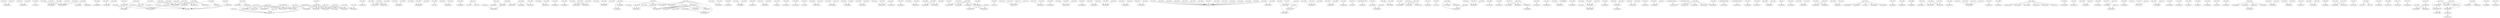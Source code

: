 digraph code {
  "0x08000190" [label="sym._1573"];
  "0x08000190" -> "0x0800005c";
  "0x0800005c" [label="fcn.0800005c"];
  "0x080001c0" [label="sym._1571"];
  "0x080001c0" -> "0x0800005c";
  "0x0800005c" [label="fcn.0800005c"];
  "0x080214c0" [label="sym._2973"];
  "0x080214c0" -> "0x080400d4";
  "0x080400d4" [label="fcn.080400d4"];
  "0x08029df8" [label="sym._4393"];
  "0x08029df8" -> "0x08029c34";
  "0x08029c34" [label="sym._4395"];
  "0x080596ec" [label="sym._2846"];
  "0x080596ec" -> "0x080590b4";
  "0x080590b4" [label="fcn.080590b4"];
  "0x080596ec" -> "0x08059684";
  "0x08059684" [label="fcn.08059684"];
  "0x0805973c" [label="sym._2853"];
  "0x0805973c" -> "0x08059684";
  "0x08059684" [label="fcn.08059684"];
  "0x0805973c" -> "0x080590b4";
  "0x080590b4" [label="fcn.080590b4"];
  "0x0805978c" [label="sym._2851"];
  "0x0805978c" -> "0x08059684";
  "0x08059684" [label="fcn.08059684"];
  "0x080597fc" [label="sym._2842"];
  "0x080597fc" -> "0x08059684";
  "0x08059684" [label="fcn.08059684"];
  "0x08059db0" [label="sym._2838"];
  "0x08059db0" -> "0x08059840";
  "0x08059840" [label="fcn.08059840"];
  "0x0805a968" [label="sym._2856"];
  "0x0805a968" -> "0x08059684";
  "0x08059684" [label="fcn.08059684"];
  "0x0805a968" -> "0x0805a7f8";
  "0x0805a7f8" [label="fcn.0805a7f8"];
  "0x0805a968" -> "0x0805a6b4";
  "0x0805a6b4" [label="fcn.0805a6b4"];
  "0x0805aa4c" [label="sym._2829"];
  "0x0805aa4c" -> "0x080b5348";
  "0x080b5348" [label="fcn.080b5348"];
  "0x0805abf8" [label="sym._2855"];
  "0x0805abf8" -> "0x08059684";
  "0x08059684" [label="fcn.08059684"];
  "0x0805abf8" -> "0x080590b4";
  "0x080590b4" [label="fcn.080590b4"];
  "0x0805f7f0" [label="sym._4337"];
  "0x0805f7f0" -> "0x0805ed5c";
  "0x0805ed5c" [label="fcn.0805ed5c"];
  "0x0805f7f0" -> "0x0805f2e4";
  "0x0805f2e4" [label="fcn.0805f2e4"];
  "0x0805f920" [label="sym._4339"];
  "0x0805f920" -> "0x0805ed5c";
  "0x0805ed5c" [label="fcn.0805ed5c"];
  "0x0805f920" -> "0x0805f888";
  "0x0805f888" [label="fcn.0805f888"];
  "0x080600e8" [label="sym._4341"];
  "0x080600e8" -> "0x0805feb8";
  "0x0805feb8" [label="fcn.0805feb8"];
  "0x080601f0" [label="sym._4338"];
  "0x080601f0" -> "0x0805feb8";
  "0x0805feb8" [label="fcn.0805feb8"];
  "0x080601f0" -> "0x0805f2e4";
  "0x0805f2e4" [label="fcn.0805f2e4"];
  "0x080601f0" -> "0x0805fb7c";
  "0x0805fb7c" [label="fcn.0805fb7c"];
  "0x0806038c" [label="sym._4330"];
  "0x0806038c" -> "0x0805ed5c";
  "0x0805ed5c" [label="fcn.0805ed5c"];
  "0x0806038c" -> "0x0805f2e4";
  "0x0805f2e4" [label="fcn.0805f2e4"];
  "0x0806059c" [label="sym._4332"];
  "0x0806059c" -> "0x0805f2e4";
  "0x0805f2e4" [label="fcn.0805f2e4"];
  "0x0806059c" -> "0x0805ed5c";
  "0x0805ed5c" [label="fcn.0805ed5c"];
  "0x0806059c" -> "0x0805f888";
  "0x0805f888" [label="fcn.0805f888"];
  "0x08060aec" [label="sym._4342"];
  "0x08060aec" -> "0x0805ed5c";
  "0x0805ed5c" [label="fcn.0805ed5c"];
  "0x08061568" [label="sym._4340"];
  "0x08061568" -> "0x0805feb8";
  "0x0805feb8" [label="fcn.0805feb8"];
  "0x08061918" [label="sym._4333"];
  "0x08061918" -> "0x0805feb8";
  "0x0805feb8" [label="fcn.0805feb8"];
  "0x08061918" -> "0x080c33f8";
  "0x080c33f8" [label="sym._2147"];
  "0x08061de0" [label="sym._4335"];
  "0x08061de0" -> "0x0805f2e4";
  "0x0805f2e4" [label="fcn.0805f2e4"];
  "0x08061de0" -> "0x080614a8";
  "0x080614a8" [label="fcn.080614a8"];
  "0x080621a0" [label="sym._4343"];
  "0x080621a0" -> "0x0805feb8";
  "0x0805feb8" [label="fcn.0805feb8"];
  "0x080627d0" [label="sym._4331"];
  "0x080627d0" -> "0x0805feb8";
  "0x0805feb8" [label="fcn.0805feb8"];
  "0x080627d0" -> "0x08062430";
  "0x08062430" [label="fcn.08062430"];
  "0x080627d0" -> "0x0806216c";
  "0x0806216c" [label="fcn.0806216c"];
  "0x080627d0" -> "0x0805ed5c";
  "0x0805ed5c" [label="fcn.0805ed5c"];
  "0x080628fc" [label="sym._4336"];
  "0x080628fc" -> "0x0805feb8";
  "0x0805feb8" [label="fcn.0805feb8"];
  "0x080628fc" -> "0x0805f2e4";
  "0x0805f2e4" [label="fcn.0805f2e4"];
  "0x080628fc" -> "0x08062430";
  "0x08062430" [label="fcn.08062430"];
  "0x080628fc" -> "0x0806216c";
  "0x0806216c" [label="fcn.0806216c"];
  "0x080628fc" -> "0x0806210c";
  "0x0806210c" [label="fcn.0806210c"];
  "0x0806553c" [label="sym._1955"];
  "0x0806553c" -> "0x080651a0";
  "0x080651a0" [label="fcn.080651a0"];
  "0x0806553c" -> "0x080652a0";
  "0x080652a0" [label="fcn.080652a0"];
  "0x0806b014" [label="sym._1733"];
  "0x0806b014" -> "0x0806a4c4";
  "0x0806a4c4" [label="fcn.0806a4c4"];
  "0x08079728" [label="sym._1736"];
  "0x08079728" -> "0x0806a588";
  "0x0806a588" [label="fcn.0806a588"];
  "0x08079728" -> "0x08073850";
  "0x08073850" [label="fcn.08073850"];
  "0x08079728" -> "0x0806b2d0";
  "0x0806b2d0" [label="fcn.0806b2d0"];
  "0x08079728" -> "0x08075010";
  "0x08075010" [label="fcn.08075010"];
  "0x08079728" -> "0x0806a4c4";
  "0x0806a4c4" [label="fcn.0806a4c4"];
  "0x08079728" -> "0x08073974";
  "0x08073974" [label="fcn.08073974"];
  "0x08076a64" [label="sym._2168"];
  "0x08076a64" -> "0x08072b6c";
  "0x08072b6c" [label="fcn.08072b6c"];
  "0x08076a64" -> "0x0806a70c";
  "0x0806a70c" [label="fcn.0806a70c"];
  "0x08076a64" -> "0x0806aaac";
  "0x0806aaac" [label="fcn.0806aaac"];
  "0x08089170" [label="sym._2000"];
  "0x08089170" -> "0x08088c78";
  "0x08088c78" [label="fcn.08088c78"];
  "0x0808a09c" [label="sym._1989"];
  "0x0808a09c" -> "0x08113ce0";
  "0x08113ce0" [label="fcn.08113ce0"];
  "0x0808a09c" -> "0x08111f78";
  "0x08111f78" [label="fcn.08111f78"];
  "0x0808a598" [label="sym._2012"];
  "0x0808a598" -> "0x080893ec";
  "0x080893ec" [label="fcn.080893ec"];
  "0x0808a654" [label="sym._2006"];
  "0x0808a654" -> "0x080893ec";
  "0x080893ec" [label="fcn.080893ec"];
  "0x0809417c" [label="sym._2298"];
  "0x0809417c" -> "0x080939b8";
  "0x080939b8" [label="fcn.080939b8"];
  "0x080973a0" [label="sym._4423"];
  "0x080973a0" -> "0x080939b8";
  "0x080939b8" [label="fcn.080939b8"];
  "0x08096454" [label="sym._2249"];
  "0x08096454" -> "0x08095af4";
  "0x08095af4" [label="sym._2261"];
  "0x0809a2f8" [label="sym._1578"];
  "0x0809a2f8" -> "0x080939b8";
  "0x080939b8" [label="fcn.080939b8"];
  "0x080970c0" [label="sym._2264"];
  "0x080970c0" -> "0x08093c94";
  "0x08093c94" [label="fcn.08093c94"];
  "0x080998b8" [label="sym._2280"];
  "0x080998b8" -> "0x08098f68";
  "0x08098f68" [label="fcn.08098f68"];
  "0x0809b380" [label="sym._2271"];
  "0x0809b380" -> "0x08096884";
  "0x08096884" [label="sym._2220"];
  "0x0809b380" -> "0x0809712c";
  "0x0809712c" [label="sym._2270"];
  "0x080a3594" [label="sym._4059"];
  "0x080a3594" -> "0x080a3490";
  "0x080a3490" [label="fcn.080a3490"];
  "0x080a3894" [label="sym._4004"];
  "0x080a3894" -> "0x080a37a4";
  "0x080a37a4" [label="fcn.080a37a4"];
  "0x080a3a54" [label="sym._4058"];
  "0x080a3a54" -> "0x080a37a4";
  "0x080a37a4" [label="fcn.080a37a4"];
  "0x080a4734" [label="sym._4239"];
  "0x080a4734" -> "0x080a3ed4";
  "0x080a3ed4" [label="fcn.080a3ed4"];
  "0x080aa684" [label="sym._4202"];
  "0x080aa684" -> "0x080a3ed4";
  "0x080a3ed4" [label="fcn.080a3ed4"];
  "0x080aa684" -> "0x080a44f4";
  "0x080a44f4" [label="fcn.080a44f4"];
  "0x080aa684" -> "0x080aa05c";
  "0x080aa05c" [label="fcn.080aa05c"];
  "0x080aa290" [label="sym._4064"];
  "0x080aa290" -> "0x080aa05c";
  "0x080aa05c" [label="fcn.080aa05c"];
  "0x080aa290" -> "0x080a3f3c";
  "0x080a3f3c" [label="fcn.080a3f3c"];
  "0x080a3f3c" [label="fcn.080a3f3c"];
  "0x080a3f3c" -> "0x080a3490";
  "0x080a3490" [label="fcn.080a3490"];
  "0x080a8188" [label="sym._4270"];
  "0x080a8188" -> "0x080a801c";
  "0x080a801c" [label="fcn.080a801c"];
  "0x080ba210" [label="sym._1199"];
  "0x080ba210" -> "0x080b991c";
  "0x080b991c" [label="fcn.080b991c"];
  "0x080ba810" [label="sym._1233"];
  "0x080ba810" -> "0x080ba164";
  "0x080ba164" [label="fcn.080ba164"];
  "0x080ba810" -> "0x080ba720";
  "0x080ba720" [label="fcn.080ba720"];
  "0x080bbddc" [label="sym._1236"];
  "0x080bbddc" -> "0x080ba164";
  "0x080ba164" [label="fcn.080ba164"];
  "0x080bbddc" -> "0x080ba720";
  "0x080ba720" [label="fcn.080ba720"];
  "0x080bde14" [label="sym._1293"];
  "0x080bde14" -> "0x080bdcfc";
  "0x080bdcfc" [label="fcn.080bdcfc"];
  "0x080c02f0" [label="sym._2326"];
  "0x080c02f0" -> "0x080c01e0";
  "0x080c01e0" [label="fcn.080c01e0"];
  "0x080c0470" [label="sym._2320"];
  "0x080c0470" -> "0x080bfc54";
  "0x080bfc54" [label="fcn.080bfc54"];
  "0x080c0470" -> "0x080c01e0";
  "0x080c01e0" [label="fcn.080c01e0"];
  "0x080c0558" [label="sym._2328"];
  "0x080c0558" -> "0x080c01e0";
  "0x080c01e0" [label="fcn.080c01e0"];
  "0x080c0d70" [label="sym._2321"];
  "0x080c0d70" -> "0x080bfdb0";
  "0x080bfdb0" [label="fcn.080bfdb0"];
  "0x080c0d70" -> "0x080bf050";
  "0x080bf050" [label="fcn.080bf050"];
  "0x080c0d70" -> "0x080c08f4";
  "0x080c08f4" [label="fcn.080c08f4"];
  "0x080c0d70" -> "0x080bfc54";
  "0x080bfc54" [label="fcn.080bfc54"];
  "0x080c0d70" -> "0x080bfbc8";
  "0x080bfbc8" [label="fcn.080bfbc8"];
  "0x080c0d70" -> "0x080bfe28";
  "0x080bfe28" [label="fcn.080bfe28"];
  "0x080c0d70" -> "0x080bfc14";
  "0x080bfc14" [label="fcn.080bfc14"];
  "0x080c0d70" -> "0x080c0114";
  "0x080c0114" [label="fcn.080c0114"];
  "0x080c1b90" [label="sym._2319"];
  "0x080c1b90" -> "0x080bfdb0";
  "0x080bfdb0" [label="fcn.080bfdb0"];
  "0x080c1b90" -> "0x080c1960";
  "0x080c1960" [label="fcn.080c1960"];
  "0x080c1b90" -> "0x080c02f0";
  "0x080c02f0" [label="sym._2326"];
  "0x080c38a0" [label="sym._2154"];
  "0x080c38a0" -> "0x080c37e0";
  "0x080c37e0" [label="fcn.080c37e0"];
  "0x080c38c0" [label="sym._2145"];
  "0x080c38c0" -> "0x080c37e0";
  "0x080c37e0" [label="fcn.080c37e0"];
  "0x080c38c0" -> "0x080c33f8";
  "0x080c33f8" [label="sym._2147"];
  "0x080c3b4c" [label="sym._2151"];
  "0x080c3b4c" -> "0x080c3a94";
  "0x080c3a94" [label="fcn.080c3a94"];
  "0x080d8088" [label="sym._3041"];
  "0x080d8088" -> "0x080d78ec";
  "0x080d78ec" [label="fcn.080d78ec"];
  "0x080df8ec" [label="sym._2591"];
  "0x080df8ec" -> "0x080df884";
  "0x080df884" [label="fcn.080df884"];
  "0x080ecd48" [label="sym._5064"];
  "0x080ecd48" -> "0x080ec978";
  "0x080ec978" [label="fcn.080ec978"];
  "0x080f29c8" [label="sym._5131"];
  "0x080f29c8" -> "0x080f2970";
  "0x080f2970" [label="fcn.080f2970"];
  "0x080f2cd0" [label="sym._3554"];
  "0x080f2cd0" -> "0x080f2970";
  "0x080f2970" [label="fcn.080f2970"];
  "0x080ff1d4" [label="sym._5118"];
  "0x080ff1d4" -> "0x080feecc";
  "0x080feecc" [label="fcn.080feecc"];
  "0x08106198" [label="sym._3545"];
  "0x08106198" -> "0x08105e1c";
  "0x08105e1c" [label="fcn.08105e1c"];
  "0x08106800" [label="sym._5030"];
  "0x08106800" -> "0x081060a0";
  "0x081060a0" [label="fcn.081060a0"];
  "0x0810af6c" [label="sym._3817"];
  "0x0810af6c" -> "0x0810a6d0";
  "0x0810a6d0" [label="sym._3843"];
  "0x08117988" [label="sym._3319"];
  "0x08117988" -> "0x0811794c";
  "0x0811794c" [label="fcn.0811794c"];
  "0x08117a0c" [label="sym._3330"];
  "0x08117a0c" -> "0x0811794c";
  "0x0811794c" [label="fcn.0811794c"];
  "0x0814b3bc" [label="sym._1156"];
  "0x0814b3bc" -> "0x0814b0b8";
  "0x0814b0b8" [label="fcn.0814b0b8"];
  "0x0814b708" [label="sym._1146"];
  "0x0814b708" -> "0x0814b0b8";
  "0x0814b0b8" [label="fcn.0814b0b8"];
  "0x0814c99c" [label="sym._995"];
  "0x0814c99c" -> "0x0814c698";
  "0x0814c698" [label="fcn.0814c698"];
  "0x0814cce8" [label="sym._985"];
  "0x0814cce8" -> "0x0814c698";
  "0x0814c698" [label="fcn.0814c698"];
  "0x0814e034" [label="sym._1044"];
  "0x0814e034" -> "0x0814dc6c";
  "0x0814dc6c" [label="fcn.0814dc6c"];
  "0x0814e234" [label="sym._1034"];
  "0x0814e234" -> "0x0814dc6c";
  "0x0814dc6c" [label="fcn.0814dc6c"];
  "0x08151704" [label="sym._4532"];
  "0x08151704" -> "0x08151334";
  "0x08151334" [label="fcn.08151334"];
  "0x08052ec4" [label="sym._4728"];
  "0x08052ec4" -> "0x08052bf0";
  "0x08052bf0" [label="fcn.08052bf0"];
  "0x08035984" [label="sym._2467"];
  "0x08035984" -> "0x0806a4c4";
  "0x0806a4c4" [label="fcn.0806a4c4"];
  "0x08115e10" [label="sym._3855"];
  "0x08115e10" -> "0x08111f78";
  "0x08111f78" [label="fcn.08111f78"];
  "0x08115e10" -> "0x08113ce0";
  "0x08113ce0" [label="fcn.08113ce0"];
  "0x0804ee8c" [label="sym._2347"];
  "0x0804ee8c" -> "0x0804e1d4";
  "0x0804e1d4" [label="fcn.0804e1d4"];
  "0x08115bac" [label="sym._3854"];
  "0x08115bac" -> "0x08111f78";
  "0x08111f78" [label="fcn.08111f78"];
  "0x08115bac" -> "0x08113ce0";
  "0x08113ce0" [label="fcn.08113ce0"];
  "0x080ad940" [label="sym._4065"];
  "0x080ad940" -> "0x080a4a68";
  "0x080a4a68" [label="fcn.080a4a68"];
  "0x080ad940" -> "0x080ab734";
  "0x080ab734" [label="fcn.080ab734"];
  "0x080851dc" [label="sym._4750"];
  "0x080851dc" -> "0x08082d50";
  "0x08082d50" [label="fcn.08082d50"];
  "0x081170cc" [label="sym._934"];
  "0x081170cc" -> "0x081131c8";
  "0x081131c8" [label="sym._1371"];
  "0x08080514" [label="sym._1723"];
  "0x08080514" -> "0x0807f73c";
  "0x0807f73c" [label="fcn.0807f73c"];
  "0x08084a2c" [label="sym._4749"];
  "0x08084a2c" -> "0x08082b48";
  "0x08082b48" [label="fcn.08082b48"];
  "0x08084a2c" -> "0x08083264";
  "0x08083264" [label="fcn.08083264"];
  "0x08084a2c" -> "0x08083a40";
  "0x08083a40" [label="fcn.08083a40"];
  "0x08084a2c" -> "0x08082d50";
  "0x08082d50" [label="fcn.08082d50"];
  "0x08034a08" [label="sym._1757"];
  "0x08034a08" -> "0x08033d74";
  "0x08033d74" [label="fcn.08033d74"];
  "0x08036aa4" [label="sym._2468"];
  "0x08036aa4" -> "0x08033408";
  "0x08033408" [label="fcn.08033408"];
  "0x08110b40" [label="sym._1493"];
  "0x08110b40" -> "0x0811093c";
  "0x0811093c" [label="fcn.0811093c"];
  "0x080ef3d8" [label="sym._3579"];
  "0x080ef3d8" -> "0x080e6f30";
  "0x080e6f30" [label="unk.0x80e6f30"];
  "0x08020af4" [label="sym._1975"];
  "0x08020af4" -> "0x0801f520";
  "0x0801f520" [label="fcn.0801f520"];
  "0x08053e98" [label="sym._2348"];
  "0x08053e98" -> "0x08052e68";
  "0x08052e68" [label="fcn.08052e68"];
  "0x0805e32c" [label="sym._2759"];
  "0x0805e32c" -> "0x0805e194";
  "0x0805e194" [label="fcn.0805e194"];
  "0x0815207c" [label="sym._4543"];
  "0x0815207c" -> "0x0815151c";
  "0x0815151c" [label="fcn.0815151c"];
  "0x0811e684" [label="sym._549"];
  "0x0811e684" -> "0x0811dddc";
  "0x0811dddc" [label="fcn.0811dddc"];
  "0x0811e684" -> "0x0811d960";
  "0x0811d960" [label="fcn.0811d960"];
  "0x080a8e80" [label="sym._4164"];
  "0x080a8e80" -> "0x080a6774";
  "0x080a6774" [label="fcn.080a6774"];
  "0x0805b934" [label="sym._2764"];
  "0x0805b934" -> "0x0805a674";
  "0x0805a674" [label="fcn.0805a674"];
  "0x0807e0b8" [label="case.0x803f02c.1"];
  "0x0807e0b8" -> "0x0806a588";
  "0x0806a588" [label="fcn.0806a588"];
  "0x0807e0b8" -> "0x08073850";
  "0x08073850" [label="fcn.08073850"];
  "0x0807e0b8" -> "0x0806a4c4";
  "0x0806a4c4" [label="fcn.0806a4c4"];
  "0x0807e0b8" -> "0x08073974";
  "0x08073974" [label="fcn.08073974"];
  "0x0807e1c8" [label="case.0x803f02c.2"];
  "0x0807e1c8" -> "0x08072b04";
  "0x08072b04" [label="fcn.08072b04"];
  "0x0807e1c8" -> "0x0806a70c";
  "0x0806a70c" [label="fcn.0806a70c"];
  "0x0807e1c8" -> "0x0806aaac";
  "0x0806aaac" [label="fcn.0806aaac"];
  "0x0807e1c8" -> "0x08073850";
  "0x08073850" [label="fcn.08073850"];
  "0x0807e1c8" -> "0x0806a4c4";
  "0x0806a4c4" [label="fcn.0806a4c4"];
  "0x0807e1c8" -> "0x08073974";
  "0x08073974" [label="fcn.08073974"];
  "0x0805e484" [label="sym._2941"];
  "0x0805e484" -> "0x0805e194";
  "0x0805e194" [label="fcn.0805e194"];
  "0x080e22c4" [label="sym._2735"];
  "0x080e22c4" -> "0x080e2008";
  "0x080e2008" [label="fcn.080e2008"];
  "0x0810c3bc" [label="sym._3732"];
  "0x0810c3bc" -> "0x0810b728";
  "0x0810b728" [label="sym._3828"];
  "0x080249e8" [label="case.0x801241c.29"];
  "0x080249e8" -> "0x080215fc";
  "0x080215fc" [label="fcn.080215fc"];
  "0x0805304c" [label="sym._2355"];
  "0x0805304c" -> "0x08052dbc";
  "0x08052dbc" [label="fcn.08052dbc"];
  "0x080ad3e0" [label="sym._4068"];
  "0x080ad3e0" -> "0x080ab734";
  "0x080ab734" [label="fcn.080ab734"];
  "0x080ad3e0" -> "0x080a4a68";
  "0x080a4a68" [label="fcn.080a4a68"];
  "0x0805b0d4" [label="sym._2864"];
  "0x0805b0d4" -> "0x0805a674";
  "0x0805a674" [label="fcn.0805a674"];
  "0x08125e84" [label="sym._506"];
  "0x08125e84" -> "0x081240d4";
  "0x081240d4" [label="fcn.081240d4"];
  "0x080bfcbc" [label="sym._2324"];
  "0x080bfcbc" -> "0x080bfc54";
  "0x080bfc54" [label="fcn.080bfc54"];
  "0x080bfcbc" -> "0x080bfc14";
  "0x080bfc14" [label="fcn.080bfc14"];
  "0x080bfcbc" -> "0x080bfbc8";
  "0x080bfbc8" [label="fcn.080bfbc8"];
  "0x0811ae28" [label="sym._3744"];
  "0x0811ae28" -> "0x08119dd4";
  "0x08119dd4" [label="fcn.08119dd4"];
  "0x0801fd2c" [label="sym._2783"];
  "0x0801fd2c" -> "0x0801f520";
  "0x0801f520" [label="fcn.0801f520"];
  "0x0801fd2c" -> "0x0801f490";
  "0x0801f490" [label="fcn.0801f490"];
  "0x080b11fc" [label="sym._4113"];
  "0x080b11fc" -> "0x080afc04";
  "0x080afc04" [label="fcn.080afc04"];
  "0x080ae3f4" [label="sym._4066"];
  "0x080ae3f4" -> "0x080ab734";
  "0x080ab734" [label="fcn.080ab734"];
  "0x08116f68" [label="sym._935"];
  "0x08116f68" -> "0x081130d4";
  "0x081130d4" [label="sym._1374"];
  "0x08018b3c" [label="sym._4950"];
  "0x08018b3c" -> "0x08012f5c";
  "0x08012f5c" [label="fcn.08012f5c"];
  "0x08018b3c" -> "0x080130b8";
  "0x080130b8" [label="fcn.080130b8"];
  "0x08018b3c" -> "0x08012fac";
  "0x08012fac" [label="fcn.08012fac"];
  "0x080e4ca4" [label="sym._3510"];
  "0x080e4ca4" -> "0x080e434c";
  "0x080e434c" [label="fcn.080e434c"];
  "0x08147680" [label="sym._1684"];
  "0x08147680" -> "0x081474a4";
  "0x081474a4" [label="fcn.081474a4"];
  "0x08075e70" [label="sym._4514"];
  "0x08075e70" -> "0x08072b6c";
  "0x08072b6c" [label="fcn.08072b6c"];
  "0x08075e70" -> "0x0806a70c";
  "0x0806a70c" [label="fcn.0806a70c"];
  "0x08075e70" -> "0x0806a94c";
  "0x0806a94c" [label="fcn.0806a94c"];
  "0x08141fb8" [label="sym._3760"];
  "0x08141fb8" -> "0x08140720";
  "0x08140720" [label="fcn.08140720"];
  "0x080c3b90" [label="sym._2167"];
  "0x080c3b90" -> "0x080c3a94";
  "0x080c3a94" [label="fcn.080c3a94"];
  "0x08069400" [label="sym._2712"];
  "0x08069400" -> "0x08066c50";
  "0x08066c50" [label="fcn.08066c50"];
  "0x08069400" -> "0x08066c28";
  "0x08066c28" [label="fcn.08066c28"];
  "0x0805e604" [label="sym._2562"];
  "0x0805e604" -> "0x0805e40c";
  "0x0805e40c" [label="fcn.0805e40c"];
  "0x0815256c" [label="sym._4542"];
  "0x0815256c" -> "0x0815151c";
  "0x0815151c" [label="fcn.0815151c"];
  "0x0800e800" [label="sym._1974"];
  "0x0800e800" -> "0x0800add0";
  "0x0800add0" [label="unk.0x800add0"];
  "0x080c26c0" [label="sym._2329"];
  "0x080c26c0" -> "0x080bf050";
  "0x080bf050" [label="fcn.080bf050"];
  "0x080c26c0" -> "0x080bf488";
  "0x080bf488" [label="fcn.080bf488"];
  "0x080c26c0" -> "0x080bf280";
  "0x080bf280" [label="fcn.080bf280"];
  "0x08124a7c" [label="sym._1584"];
  "0x08124a7c" -> "0x081240d4";
  "0x081240d4" [label="fcn.081240d4"];
  "0x080d5ddc" [label="sym._3052"];
  "0x080d5ddc" -> "0x080d493c";
  "0x080d493c" [label="fcn.080d493c"];
  "0x080b8488" [label="sym._1894"];
  "0x080b8488" -> "0x080b67e8";
  "0x080b67e8" [label="fcn.080b67e8"];
  "0x0801aa94" [label="sym._2810"];
  "0x0801aa94" -> "0x08019868";
  "0x08019868" [label="fcn.08019868"];
  "0x081520c4" [label="sym._4536"];
  "0x081520c4" -> "0x0815151c";
  "0x0815151c" [label="fcn.0815151c"];
  "0x080e9adc" [label="sym._3263"];
  "0x080e9adc" -> "0x080e69e8";
  "0x080e69e8" [label="fcn.080e69e8"];
  "0x080a98cc" [label="sym._4042"];
  "0x080a98cc" -> "0x080a6e50";
  "0x080a6e50" [label="fcn.080a6e50"];
  "0x0811ab18" [label="sym._3749"];
  "0x0811ab18" -> "0x08119dd4";
  "0x08119dd4" [label="fcn.08119dd4"];
  "0x0811ab18" -> "0x0811a7b4";
  "0x0811a7b4" [label="fcn.0811a7b4"];
  "0x0811ab18" -> "0x0811a5bc";
  "0x0811a5bc" [label="fcn.0811a5bc"];
  "0x08152e24" [label="sym._1943"];
  "0x08152e24" -> "0x081512e8";
  "0x081512e8" [label="fcn.081512e8"];
  "0x0801c7ec" [label="sym._2400"];
  "0x0801c7ec" -> "0x08019950";
  "0x08019950" [label="fcn.08019950"];
  "0x0812bbf8" [label="sym._3791"];
  "0x0812bbf8" -> "0x0812b7fc";
  "0x0812b7fc" [label="fcn.0812b7fc"];
  "0x0811efe8" [label="sym._533"];
  "0x0811efe8" -> "0x0811da0c";
  "0x0811da0c" [label="fcn.0811da0c"];
  "0x08085634" [label="sym._4672"];
  "0x08085634" -> "0x08082a7c";
  "0x08082a7c" [label="fcn.08082a7c"];
  "0x080be288" [label="sym._1289"];
  "0x080be288" -> "0x080bdcfc";
  "0x080bdcfc" [label="fcn.080bdcfc"];
  "0x0801517c" [label="sym._4952"];
  "0x0801517c" -> "0x0802a150";
  "0x0802a150" [label="fcn.0802a150"];
  "0x0801517c" -> "0x0802a310";
  "0x0802a310" [label="fcn.0802a310"];
  "0x0801517c" -> "0x0802a540";
  "0x0802a540" [label="fcn.0802a540"];
  "0x0801517c" -> "0x0802b680";
  "0x0802b680" [label="fcn.0802b680"];
  "0x0801517c" -> "0x0802b9c0";
  "0x0802b9c0" [label="fcn.0802b9c0"];
  "0x0802aa50" [label="case.0x80151a8.232"];
  "0x0802aa50" -> "0x0802a150";
  "0x0802a150" [label="fcn.0802a150"];
  "0x0802aa60" [label="case.0x80151a8.231"];
  "0x0802aa60" -> "0x0802a310";
  "0x0802a310" [label="fcn.0802a310"];
  "0x0802b028" [label="case.0x80151a8.195"];
  "0x0802b028" -> "0x0802adb4";
  "0x0802adb4" [label="fcn.0802adb4"];
  "0x0802b520" [label="case.0x80151a8.109"];
  "0x0802b520" -> "0x0802b140";
  "0x0802b140" [label="fcn.0802b140"];
  "0x08028a9c" [label="sym._1987"];
  "0x08028a9c" -> "0x08028948";
  "0x08028948" [label="fcn.08028948"];
  "0x080e4b6c" [label="sym._3513"];
  "0x080e4b6c" -> "0x080e434c";
  "0x080e434c" [label="fcn.080e434c"];
  "0x08053fd8" [label="sym._3163"];
  "0x08053fd8" -> "0x08052d88";
  "0x08052d88" [label="fcn.08052d88"];
  "0x080e4c08" [label="sym._3519"];
  "0x080e4c08" -> "0x080e434c";
  "0x080e434c" [label="fcn.080e434c"];
  "0x0815214c" [label="sym._4544"];
  "0x0815214c" -> "0x0815151c";
  "0x0815151c" [label="fcn.0815151c"];
  "0x080853ac" [label="sym._4753"];
  "0x080853ac" -> "0x08082b48";
  "0x08082b48" [label="fcn.08082b48"];
  "0x080853ac" -> "0x08082d50";
  "0x08082d50" [label="fcn.08082d50"];
  "0x080853ac" -> "0x08083264";
  "0x08083264" [label="fcn.08083264"];
  "0x08152f9c" [label="sym._1944"];
  "0x08152f9c" -> "0x081512e8";
  "0x081512e8" [label="fcn.081512e8"];
  "0x08026164" [label="sym._2026"];
  "0x08026164" -> "0x0802573c";
  "0x0802573c" [label="fcn.0802573c"];
  "0x0815363c" [label="sym._1934"];
  "0x0815363c" -> "0x08151334";
  "0x08151334" [label="fcn.08151334"];
  "0x0815363c" -> "0x081513a4";
  "0x081513a4" [label="fcn.081513a4"];
  "0x0803b984" [label="sym._2451"];
  "0x0803b984" -> "0x08073850";
  "0x08073850" [label="fcn.08073850"];
  "0x0803b984" -> "0x0806b2d0";
  "0x0806b2d0" [label="fcn.0806b2d0"];
  "0x0803b984" -> "0x0806a588";
  "0x0806a588" [label="fcn.0806a588"];
  "0x0803b984" -> "0x08075010";
  "0x08075010" [label="fcn.08075010"];
  "0x0803b984" -> "0x0806a4c4";
  "0x0806a4c4" [label="fcn.0806a4c4"];
  "0x0803b984" -> "0x08073974";
  "0x08073974" [label="fcn.08073974"];
  "0x08080a14" [label="sym._2060"];
  "0x08080a14" -> "0x080808c4";
  "0x080808c4" [label="fcn.080808c4"];
  "0x08092534" [label="sym._601"];
  "0x08092534" -> "0x08091ec8";
  "0x08091ec8" [label="fcn.08091ec8"];
  "0x08140eec" [label="sym._3759"];
  "0x08140eec" -> "0x0813fd14";
  "0x0813fd14" [label="fcn.0813fd14"];
  "0x08151fec" [label="sym._4525"];
  "0x08151fec" -> "0x0815151c";
  "0x0815151c" [label="fcn.0815151c"];
  "0x08151bec" [label="sym._4539"];
  "0x08151bec" -> "0x0815151c";
  "0x0815151c" [label="fcn.0815151c"];
  "0x080685f4" [label="sym._2714"];
  "0x080685f4" -> "0x08066c78";
  "0x08066c78" [label="fcn.08066c78"];
  "0x080685f4" -> "0x08066c50";
  "0x08066c50" [label="fcn.08066c50"];
  "0x080685f4" -> "0x08066c28";
  "0x08066c28" [label="fcn.08066c28"];
  "0x08080464" [label="sym._1726"];
  "0x08080464" -> "0x0807f73c";
  "0x0807f73c" [label="fcn.0807f73c"];
  "0x08034e80" [label="sym._1759"];
  "0x08034e80" -> "0x08034dbc";
  "0x08034dbc" [label="fcn.08034dbc"];
  "0x0803098c" [label="sym._1911"];
  "0x0803098c" -> "0x0803059c";
  "0x0803059c" [label="fcn.0803059c"];
  "0x0803098c" -> "0x0802f5e0";
  "0x0802f5e0" [label="fcn.0802f5e0"];
  "0x08053f40" [label="sym._3185"];
  "0x08053f40" -> "0x08052cf0";
  "0x08052cf0" [label="fcn.08052cf0"];
  "0x0809ea70" [label="sym._2211"];
  "0x0809ea70" -> "0x08098644";
  "0x08098644" [label="fcn.08098644"];
  "0x0809ea70" -> "0x08099010";
  "0x08099010" [label="fcn.08099010"];
  "0x0809ea70" -> "0x08095034";
  "0x08095034" [label="sym._2231"];
  "0x0809ea70" -> "0x08098834";
  "0x08098834" [label="fcn.08098834"];
  "0x0809ea70" -> "0x0813fa48";
  "0x0813fa48" [label="fcn.0813fa48"];
  "0x0805cbb4" [label="sym._2423"];
  "0x0805cbb4" -> "0x0805c0e8";
  "0x0805c0e8" [label="fcn.0805c0e8"];
  "0x0807fdfc" [label="sym._1715"];
  "0x0807fdfc" -> "0x0807f73c";
  "0x0807f73c" [label="fcn.0807f73c"];
  "0x0801f9f8" [label="sym._2789"];
  "0x0801f9f8" -> "0x0801f490";
  "0x0801f490" [label="fcn.0801f490"];
  "0x080e2d2c" [label="sym._2582"];
  "0x080e2d2c" -> "0x080e1ec8";
  "0x080e1ec8" [label="fcn.080e1ec8"];
  "0x080dc0d0" [label="sym._3066"];
  "0x080dc0d0" -> "0x080d80bc";
  "0x080d80bc" [label="fcn.080d80bc"];
  "0x0804eb9c" [label="sym._3147"];
  "0x0804eb9c" -> "0x0804e1d4";
  "0x0804e1d4" [label="fcn.0804e1d4"];
  "0x08151ca4" [label="sym._4545"];
  "0x08151ca4" -> "0x0815151c";
  "0x0815151c" [label="fcn.0815151c"];
  "0x08156800" [label="sym._3136"];
  "0x08156800" -> "0x08156140";
  "0x08156140" [label="fcn.08156140"];
  "0x08156800" -> "0x08156234";
  "0x08156234" [label="fcn.08156234"];
  "0x08066780" [label="sym._1956"];
  "0x08066780" -> "0x08065178";
  "0x08065178" [label="fcn.08065178"];
  "0x080b100c" [label="sym._4132"];
  "0x080b100c" -> "0x080aeb80";
  "0x080aeb80" [label="fcn.080aeb80"];
  "0x08152280" [label="sym._4526"];
  "0x08152280" -> "0x0815151c";
  "0x0815151c" [label="fcn.0815151c"];
  "0x08152280" -> "0x08151220";
  "0x08151220" [label="fcn.08151220"];
  "0x080769fc" [label="sym._1971"];
  "0x080769fc" -> "0x08073d48";
  "0x08073d48" [label="fcn.08073d48"];
  "0x08034eac" [label="sym._1760"];
  "0x08034eac" -> "0x08034dbc";
  "0x08034dbc" [label="fcn.08034dbc"];
  "0x0803066c" [label="sym._1907"];
  "0x0803066c" -> "0x0802f5e0";
  "0x0802f5e0" [label="fcn.0802f5e0"];
  "0x0803066c" -> "0x0803059c";
  "0x0803059c" [label="fcn.0803059c"];
  "0x08156278" [label="sym._3133"];
  "0x08156278" -> "0x08156140";
  "0x08156140" [label="fcn.08156140"];
  "0x08156278" -> "0x08156014";
  "0x08156014" [label="fcn.08156014"];
  "0x0802eb18" [label="sym._4377"];
  "0x0802eb18" -> "0x0802ea7c";
  "0x0802ea7c" [label="fcn.0802ea7c"];
  "0x0805407c" [label="sym._3141"];
  "0x0805407c" -> "0x08052cf0";
  "0x08052cf0" [label="fcn.08052cf0"];
  "0x08019c0c" [label="sym._2098"];
  "0x08019c0c" -> "0x0801902c";
  "0x0801902c" [label="fcn.0801902c"];
  "0x0808dff8" [label="sym._2202"];
  "0x0808dff8" -> "0x0811a280";
  "0x0811a280" [label="fcn.0811a280"];
  "0x0808dff8" -> "0x08119e68";
  "0x08119e68" [label="fcn.08119e68"];
  "0x0808dff8" -> "0x0811a048";
  "0x0811a048" [label="fcn.0811a048"];
  "0x0808dff8" -> "0x08119f90";
  "0x08119f90" [label="fcn.08119f90"];
  "0x0808dff8" -> "0x08119f50";
  "0x08119f50" [label="fcn.08119f50"];
  "0x0808dff8" -> "0x0811a71c";
  "0x0811a71c" [label="fcn.0811a71c"];
  "0x08153498" [label="sym._1932"];
  "0x08153498" -> "0x08151334";
  "0x08151334" [label="fcn.08151334"];
  "0x080d2168" [label="sym._4802"];
  "0x080d2168" -> "0x080d20d8";
  "0x080d20d8" [label="fcn.080d20d8"];
  "0x08120664" [label="sym._552"];
  "0x08120664" -> "0x081202a4";
  "0x081202a4" [label="fcn.081202a4"];
  "0x0801c5e8" [label="sym._2570"];
  "0x0801c5e8" -> "0x08019950";
  "0x08019950" [label="fcn.08019950"];
  "0x0801c5e8" -> "0x08019868";
  "0x08019868" [label="fcn.08019868"];
  "0x080e0204" [label="sym._2592"];
  "0x080e0204" -> "0x080df884";
  "0x080df884" [label="fcn.080df884"];
  "0x080d095c" [label="sym._1790"];
  "0x080d095c" -> "0x080cfcdc";
  "0x080cfcdc" [label="fcn.080cfcdc"];
  "0x0802c800" [label="sym._4945"];
  "0x0802c800" -> "0x0802b9c0";
  "0x0802b9c0" [label="fcn.0802b9c0"];
  "0x08142a3c" [label="sym._3684"];
  "0x08142a3c" -> "0x0814296c";
  "0x0814296c" [label="fcn.0814296c"];
  "0x0811f118" [label="sym._543"];
  "0x0811f118" -> "0x0811dddc";
  "0x0811dddc" [label="fcn.0811dddc"];
  "0x0807f7bc" [label="sym._1719"];
  "0x0807f7bc" -> "0x0807f5fc";
  "0x0807f5fc" [label="fcn.0807f5fc"];
  "0x0807f5fc" [label="fcn.0807f5fc"];
  "0x0807f5fc" -> "0x0807f5a8";
  "0x0807f5a8" [label="fcn.0807f5a8"];
  "0x08150cbc" [label="sym._4258"];
  "0x08150cbc" -> "0x08150bf4";
  "0x08150bf4" [label="fcn.08150bf4"];
  "0x0811fa14" [label="sym._522"];
  "0x0811fa14" -> "0x0811f2a0";
  "0x0811f2a0" [label="fcn.0811f2a0"];
  "0x080d417c" [label="sym._1346"];
  "0x080d417c" -> "0x080d3f98";
  "0x080d3f98" [label="fcn.080d3f98"];
  "0x08152cd0" [label="sym._1939"];
  "0x08152cd0" -> "0x08151220";
  "0x08151220" [label="fcn.08151220"];
  "0x08109330" [label="sym._3725"];
  "0x08109330" -> "0x08109090";
  "0x08109090" [label="fcn.08109090"];
  "0x0803613c" [label="sym._2473"];
  "0x0803613c" -> "0x080331b0";
  "0x080331b0" [label="fcn.080331b0"];
  "0x080d3fd8" [label="sym._1347"];
  "0x080d3fd8" -> "0x080d3f98";
  "0x080d3f98" [label="fcn.080d3f98"];
  "0x08036458" [label="sym._2461"];
  "0x08036458" -> "0x0803327c";
  "0x0803327c" [label="fcn.0803327c"];
  "0x080b0b50" [label="sym._4129"];
  "0x080b0b50" -> "0x080aeb80";
  "0x080aeb80" [label="fcn.080aeb80"];
  "0x080fb1b8" [label="sym._3650"];
  "0x080fb1b8" -> "0x080fb15c";
  "0x080fb15c" [label="fcn.080fb15c"];
  "0x080758a4" [label="sym._1730"];
  "0x080758a4" -> "0x0806aaac";
  "0x0806aaac" [label="fcn.0806aaac"];
  "0x08151b9c" [label="sym._4527"];
  "0x08151b9c" -> "0x0815151c";
  "0x0815151c" [label="fcn.0815151c"];
  "0x080f20ac" [label="sym._3472"];
  "0x080f20ac" -> "0x080f1f60";
  "0x080f1f60" [label="unk.0x80f1f60"];
  "0x0813d134" [label="sym._3977"];
  "0x0813d134" -> "0x0813cfdc";
  "0x0813cfdc" [label="fcn.0813cfdc"];
  "0x0811f500" [label="sym._545"];
  "0x0811f500" -> "0x0811f2a0";
  "0x0811f2a0" [label="fcn.0811f2a0"];
  "0x0800bd48" [label="sym._2534"];
  "0x0800bd48" -> "0x0800ae64";
  "0x0800ae64" [label="fcn.0800ae64"];
  "0x080cc70c" [label="sym._2547"];
  "0x080cc70c" -> "0x080cb9b4";
  "0x080cb9b4" [label="fcn.080cb9b4"];
  "0x080cc70c" -> "0x080cb784";
  "0x080cb784" [label="fcn.080cb784"];
  "0x080cc70c" -> "0x080cb7ec";
  "0x080cb7ec" [label="fcn.080cb7ec"];
  "0x080cc70c" -> "0x080caef8";
  "0x080caef8" [label="fcn.080caef8"];
  "0x080a6bb0" [label="sym._4114"];
  "0x080a6bb0" -> "0x080a6774";
  "0x080a6774" [label="fcn.080a6774"];
  "0x080b92ac" [label="sym._1255"];
  "0x080b92ac" -> "0x080b8a34";
  "0x080b8a34" [label="fcn.080b8a34"];
  "0x080f2fec" [label="sym._5125"];
  "0x080f2fec" -> "0x080f2750";
  "0x080f2750" [label="fcn.080f2750"];
  "0x0811ea4c" [label="sym._554"];
  "0x0811ea4c" -> "0x0811da0c";
  "0x0811da0c" [label="fcn.0811da0c"];
  "0x0811ea4c" -> "0x0811dddc";
  "0x0811dddc" [label="fcn.0811dddc"];
  "0x08057980" [label="sym._1914"];
  "0x08057980" -> "0x080577c4";
  "0x080577c4" [label="fcn.080577c4"];
  "0x08155424" [label="sym._2530"];
  "0x08155424" -> "0x08155304";
  "0x08155304" [label="fcn.08155304"];
  "0x08084de4" [label="sym._4477"];
  "0x08084de4" -> "0x08082de4";
  "0x08082de4" [label="fcn.08082de4"];
  "0x08084de4" -> "0x08083064";
  "0x08083064" [label="fcn.08083064"];
  "0x08150344" [label="sym._4292"];
  "0x08150344" -> "0x0814f984";
  "0x0814f984" [label="fcn.0814f984"];
  "0x0811ae4c" [label="sym._3750"];
  "0x0811ae4c" -> "0x08119dd4";
  "0x08119dd4" [label="fcn.08119dd4"];
  "0x0811ae4c" -> "0x0811a7b4";
  "0x0811a7b4" [label="fcn.0811a7b4"];
  "0x0811ae4c" -> "0x0811a5bc";
  "0x0811a5bc" [label="fcn.0811a5bc"];
  "0x0811fbd0" [label="sym._534"];
  "0x0811fbd0" -> "0x0811f2a0";
  "0x0811f2a0" [label="fcn.0811f2a0"];
  "0x08110cc0" [label="sym._1495"];
  "0x08110cc0" -> "0x0811093c";
  "0x0811093c" [label="fcn.0811093c"];
  "0x0815210c" [label="sym._4530"];
  "0x0815210c" -> "0x0815151c";
  "0x0815151c" [label="fcn.0815151c"];
  "0x080b1068" [label="sym._4112"];
  "0x080b1068" -> "0x080aeb80";
  "0x080aeb80" [label="fcn.080aeb80"];
  "0x080b59f4" [label="sym._1366"];
  "0x080b59f4" -> "0x080b5348";
  "0x080b5348" [label="fcn.080b5348"];
  "0x08083880" [label="sym._602"];
  "0x08083880" -> "0x08082a7c";
  "0x08082a7c" [label="fcn.08082a7c"];
  "0x081566b8" [label="sym._3134"];
  "0x081566b8" -> "0x08156140";
  "0x08156140" [label="fcn.08156140"];
  "0x081566b8" -> "0x08156234";
  "0x08156234" [label="fcn.08156234"];
  "0x080cbe34" [label="sym._2726"];
  "0x080cbe34" -> "0x080cb8ac";
  "0x080cb8ac" [label="fcn.080cb8ac"];
  "0x080cbe34" -> "0x080caea0";
  "0x080caea0" [label="fcn.080caea0"];
  "0x080aba6c" [label="sym._4207"];
  "0x080aba6c" -> "0x080a3ea8";
  "0x080a3ea8" [label="fcn.080a3ea8"];
  "0x080aba6c" -> "0x080a3f3c";
  "0x080a3f3c" [label="fcn.080a3f3c"];
  "0x080773ac" [label="sym._4471"];
  "0x080773ac" -> "0x0806b904";
  "0x0806b904" [label="fcn.0806b904"];
  "0x080773ac" -> "0x08073850";
  "0x08073850" [label="fcn.08073850"];
  "0x0801c8dc" [label="sym._2430"];
  "0x0801c8dc" -> "0x08019950";
  "0x08019950" [label="fcn.08019950"];
  "0x080be1f8" [label="sym._1288"];
  "0x080be1f8" -> "0x080bdcfc";
  "0x080bdcfc" [label="fcn.080bdcfc"];
  "0x0812037c" [label="sym._527"];
  "0x0812037c" -> "0x08120220";
  "0x08120220" [label="fcn.08120220"];
  "0x08084474" [label="sym._2390"];
  "0x08084474" -> "0x08082b48";
  "0x08082b48" [label="fcn.08082b48"];
  "0x080b0c38" [label="sym._4111"];
  "0x080b0c38" -> "0x080aeb80";
  "0x080aeb80" [label="fcn.080aeb80"];
  "0x08053b90" [label="sym._3146"];
  "0x08053b90" -> "0x08052e68";
  "0x08052e68" [label="fcn.08052e68"];
  "0x080cbfac" [label="sym._2727"];
  "0x080cbfac" -> "0x080cb8ac";
  "0x080cb8ac" [label="fcn.080cb8ac"];
  "0x080cbfac" -> "0x080caea0";
  "0x080caea0" [label="fcn.080caea0"];
  "0x080934f8" [label="sym._4232"];
  "0x080934f8" -> "0x08093300";
  "0x08093300" [label="sym._1386"];
  "0x080934f8" -> "0x08093374";
  "0x08093374" [label="sym._1385"];
  "0x08151934" [label="sym._4541"];
  "0x08151934" -> "0x0815151c";
  "0x0815151c" [label="fcn.0815151c"];
  "0x080d001c" [label="sym._2733"];
  "0x080d001c" -> "0x080cfcdc";
  "0x080cfcdc" [label="fcn.080cfcdc"];
  "0x080bc380" [label="sym._1197"];
  "0x080bc380" -> "0x080b99d4";
  "0x080b99d4" [label="fcn.080b99d4"];
  "0x080940ec" [label="sym._2230"];
  "0x080940ec" -> "0x08093c94";
  "0x08093c94" [label="fcn.08093c94"];
  "0x08018db0" [label="sym._4697"];
  "0x08018db0" -> "0x08012f5c";
  "0x08012f5c" [label="fcn.08012f5c"];
  "0x08155384" [label="sym._2529"];
  "0x08155384" -> "0x08155304";
  "0x08155304" [label="fcn.08155304"];
  "0x08151e8c" [label="sym._4524"];
  "0x08151e8c" -> "0x0815151c";
  "0x0815151c" [label="fcn.0815151c"];
  "0x08043d5c" [label="sym._1909"];
  "0x08043d5c" -> "0x080400d4";
  "0x080400d4" [label="fcn.080400d4"];
  "0x08117274" [label="sym._3862"];
  "0x08117274" -> "0x08111d70";
  "0x08111d70" [label="fcn.08111d70"];
  "0x080e18f4" [label="sym._1777"];
  "0x080e18f4" -> "0x080e12c8";
  "0x080e12c8" [label="fcn.080e12c8"];
  "0x0808043c" [label="sym._1721"];
  "0x0808043c" -> "0x0807f5fc";
  "0x0807f5fc" [label="fcn.0807f5fc"];
  "0x08034a34" [label="sym._1758"];
  "0x08034a34" -> "0x08033d74";
  "0x08033d74" [label="fcn.08033d74"];
  "0x0807f804" [label="sym._1717"];
  "0x0807f804" -> "0x0807f54c";
  "0x0807f54c" [label="unk.0x807f54c"];
  "0x080bb68c" [label="sym._1238"];
  "0x080bb68c" -> "0x080ba164";
  "0x080ba164" [label="fcn.080ba164"];
  "0x080bb68c" -> "0x080ba720";
  "0x080ba720" [label="fcn.080ba720"];
  "0x080b92d8" [label="sym._1220"];
  "0x080b92d8" -> "0x080b8a34";
  "0x080b8a34" [label="fcn.080b8a34"];
  "0x0808c678" [label="sym._1833"];
  "0x0808c678" -> "0x0808bd78";
  "0x0808bd78" [label="fcn.0808bd78"];
  "0x0808c678" -> "0x0808c204";
  "0x0808c204" [label="fcn.0808c204"];
  "0x080f2f40" [label="sym._5129"];
  "0x080f2f40" -> "0x080f2750";
  "0x080f2750" [label="fcn.080f2750"];
  "0x080208b4" [label="sym._1978"];
  "0x080208b4" -> "0x0801f490";
  "0x0801f490" [label="fcn.0801f490"];
  "0x080a74b0" [label="sym._4041"];
  "0x080a74b0" -> "0x080a6e50";
  "0x080a6e50" [label="fcn.080a6e50"];
  "0x08081898" [label="sym._2058"];
  "0x08081898" -> "0x080808c4";
  "0x080808c4" [label="fcn.080808c4"];
  "0x08028264" [label="sym._1276"];
  "0x08028264" -> "0x08027efc";
  "0x08027efc" [label="fcn.08027efc"];
  "0x08028264" -> "0x08027e28";
  "0x08027e28" [label="fcn.08027e28"];
  "0x08028264" -> "0x08027fe0";
  "0x08027fe0" [label="fcn.08027fe0"];
  "0x08028264" -> "0x08028108";
  "0x08028108" [label="fcn.08028108"];
  "0x0802817c" [label="sym._1277"];
  "0x0802817c" -> "0x08027efc";
  "0x08027efc" [label="fcn.08027efc"];
  "0x0802817c" -> "0x08027e28";
  "0x08027e28" [label="fcn.08027e28"];
  "0x0802817c" -> "0x08027fe0";
  "0x08027fe0" [label="fcn.08027fe0"];
  "0x0802817c" -> "0x08028108";
  "0x08028108" [label="fcn.08028108"];
  "0x08151af4" [label="sym._4529"];
  "0x08151af4" -> "0x0815151c";
  "0x0815151c" [label="fcn.0815151c"];
  "0x0808008c" [label="sym._1724"];
  "0x0808008c" -> "0x0807f5a8";
  "0x0807f5a8" [label="fcn.0807f5a8"];
  "0x080a86dc" [label="sym._4206"];
  "0x080a86dc" -> "0x080a6774";
  "0x080a6774" [label="fcn.080a6774"];
  "0x080b4bb0" [label="sym._4094"];
  "0x080b4bb0" -> "0x080b23d0";
  "0x080b23d0" [label="fcn.080b23d0"];
  "0x080b4bb0" -> "0x080b25a4";
  "0x080b25a4" [label="fcn.080b25a4"];
  "0x08151c54" [label="sym._4528"];
  "0x08151c54" -> "0x0815151c";
  "0x0815151c" [label="fcn.0815151c"];
  "0x08075e74" [label="sym._4516"];
  "0x08075e74" -> "0x08072b04";
  "0x08072b04" [label="fcn.08072b04"];
  "0x08075e74" -> "0x08072b6c";
  "0x08072b6c" [label="fcn.08072b6c"];
  "0x08075e74" -> "0x0806a70c";
  "0x0806a70c" [label="fcn.0806a70c"];
  "0x08048ac8" [label="sym._4710"];
  "0x08048ac8" -> "0x080474d8";
  "0x080474d8" [label="fcn.080474d8"];
  "0x08110ad4" [label="sym._1488"];
  "0x08110ad4" -> "0x0811093c";
  "0x0811093c" [label="fcn.0811093c"];
  "0x080b1188" [label="sym._4115"];
  "0x080b1188" -> "0x080afb54";
  "0x080afb54" [label="fcn.080afb54"];
  "0x08151b4c" [label="sym._4537"];
  "0x08151b4c" -> "0x0815151c";
  "0x0815151c" [label="fcn.0815151c"];
  "0x0811107c" [label="sym._1471"];
  "0x0811107c" -> "0x0810f60c";
  "0x0810f60c" [label="fcn.0810f60c"];
  "0x080801f8" [label="sym._1722"];
  "0x080801f8" -> "0x0807f73c";
  "0x0807f73c" [label="fcn.0807f73c"];
  "0x08012fac" [label="fcn.08012fac"];
  "0x08012fac" -> "0x08012f5c";
  "0x08012f5c" [label="fcn.08012f5c"];
  "0x08019950" [label="fcn.08019950"];
  "0x08019950" -> "0x08019868";
  "0x08019868" [label="fcn.08019868"];
  "0x08027bfc" [label="fcn.08027bfc"];
  "0x08027bfc" -> "0x08027adc";
  "0x08027adc" [label="fcn.08027adc"];
  "0x08027cdc" [label="fcn.08027cdc"];
  "0x08027cdc" -> "0x08027bfc";
  "0x08027bfc" [label="fcn.08027bfc"];
  "0x08027fe0" [label="fcn.08027fe0"];
  "0x08027fe0" -> "0x08027a98";
  "0x08027a98" [label="fcn.08027a98"];
  "0x08027efc" [label="fcn.08027efc"];
  "0x08027efc" -> "0x08027cdc";
  "0x08027cdc" [label="fcn.08027cdc"];
  "0x08027e28" [label="fcn.08027e28"];
  "0x08027e28" -> "0x08027cdc";
  "0x08027cdc" [label="fcn.08027cdc"];
  "0x08028108" [label="fcn.08028108"];
  "0x08028108" -> "0x08027a98";
  "0x08027a98" [label="fcn.08027a98"];
  "0x08028108" -> "0x08027fe0";
  "0x08027fe0" [label="fcn.08027fe0"];
  "0x080474d8" [label="fcn.080474d8"];
  "0x080474d8" -> "0x0808bd78";
  "0x0808bd78" [label="fcn.0808bd78"];
  "0x080474d8" -> "0x0808c204";
  "0x0808c204" [label="fcn.0808c204"];
  "0x08052dbc" [label="fcn.08052dbc"];
  "0x08052dbc" -> "0x08052d88";
  "0x08052d88" [label="fcn.08052d88"];
  "0x0805feb8" [label="fcn.0805feb8"];
  "0x0805feb8" -> "0x0805f2e4";
  "0x0805f2e4" [label="fcn.0805f2e4"];
  "0x080bff00" [label="case.0x805fedc.1"];
  "0x080bff00" -> "0x080bfe28";
  "0x080bfe28" [label="fcn.080bfe28"];
  "0x080614a8" [label="fcn.080614a8"];
  "0x080614a8" -> "0x0805f2e4";
  "0x0805f2e4" [label="fcn.0805f2e4"];
  "0x08066c78" [label="fcn.08066c78"];
  "0x08066c78" -> "0x08066bbc";
  "0x08066bbc" [label="fcn.08066bbc"];
  "0x08073d48" [label="fcn.08073d48"];
  "0x08073d48" -> "0x0806b904";
  "0x0806b904" [label="fcn.0806b904"];
  "0x08073d48" -> "0x0806a94c";
  "0x0806a94c" [label="fcn.0806a94c"];
  "0x08073d48" -> "0x08072b04";
  "0x08072b04" [label="fcn.08072b04"];
  "0x08073d48" -> "0x0806a70c";
  "0x0806a70c" [label="fcn.0806a70c"];
  "0x0806b2d0" [label="fcn.0806b2d0"];
  "0x0806b2d0" -> "0x0806a4c4";
  "0x0806a4c4" [label="fcn.0806a4c4"];
  "0x08083a40" [label="fcn.08083a40"];
  "0x08083a40" -> "0x08082de4";
  "0x08082de4" [label="fcn.08082de4"];
  "0x08083a40" -> "0x08083064";
  "0x08083064" [label="fcn.08083064"];
  "0x080a6e50" [label="fcn.080a6e50"];
  "0x080a6e50" -> "0x080a6d90";
  "0x080a6d90" [label="fcn.080a6d90"];
  "0x080c0114" [label="fcn.080c0114"];
  "0x080c0114" -> "0x080bfe28";
  "0x080bfe28" [label="fcn.080bfe28"];
  "0x080c08f4" [label="fcn.080c08f4"];
  "0x080c08f4" -> "0x080bfc54";
  "0x080bfc54" [label="fcn.080bfc54"];
  "0x080c08f4" -> "0x080bfbc8";
  "0x080bfbc8" [label="fcn.080bfbc8"];
  "0x080c08f4" -> "0x080bfc14";
  "0x080bfc14" [label="fcn.080bfc14"];
  "0x080c08f4" -> "0x080bfe28";
  "0x080bfe28" [label="fcn.080bfe28"];
  "0x080c08f4" -> "0x080c0114";
  "0x080c0114" [label="fcn.080c0114"];
  "0x080c08f4" -> "0x080c07b8";
  "0x080c07b8" [label="fcn.080c07b8"];
  "0x080c1960" [label="fcn.080c1960"];
  "0x080c1960" -> "0x080bfc54";
  "0x080bfc54" [label="fcn.080bfc54"];
  "0x080bf488" [label="fcn.080bf488"];
  "0x080bf488" -> "0x080bf280";
  "0x080bf280" [label="fcn.080bf280"];
  "0x080cb784" [label="fcn.080cb784"];
  "0x080cb784" -> "0x080cb630";
  "0x080cb630" [label="fcn.080cb630"];
  "0x080cb7ec" [label="fcn.080cb7ec"];
  "0x080cb7ec" -> "0x080cb630";
  "0x080cb630" [label="fcn.080cb630"];
  "0x080d4b94" [label="fcn.080d4b94"];
  "0x080d4b94" -> "0x080d493c";
  "0x080d493c" [label="fcn.080d493c"];
  "0x0811da0c" [label="fcn.0811da0c"];
  "0x0811da0c" -> "0x0811d960";
  "0x0811d960" [label="fcn.0811d960"];
  "0x0811dddc" [label="fcn.0811dddc"];
  "0x0811dddc" -> "0x0811da0c";
  "0x0811da0c" [label="fcn.0811da0c"];
}